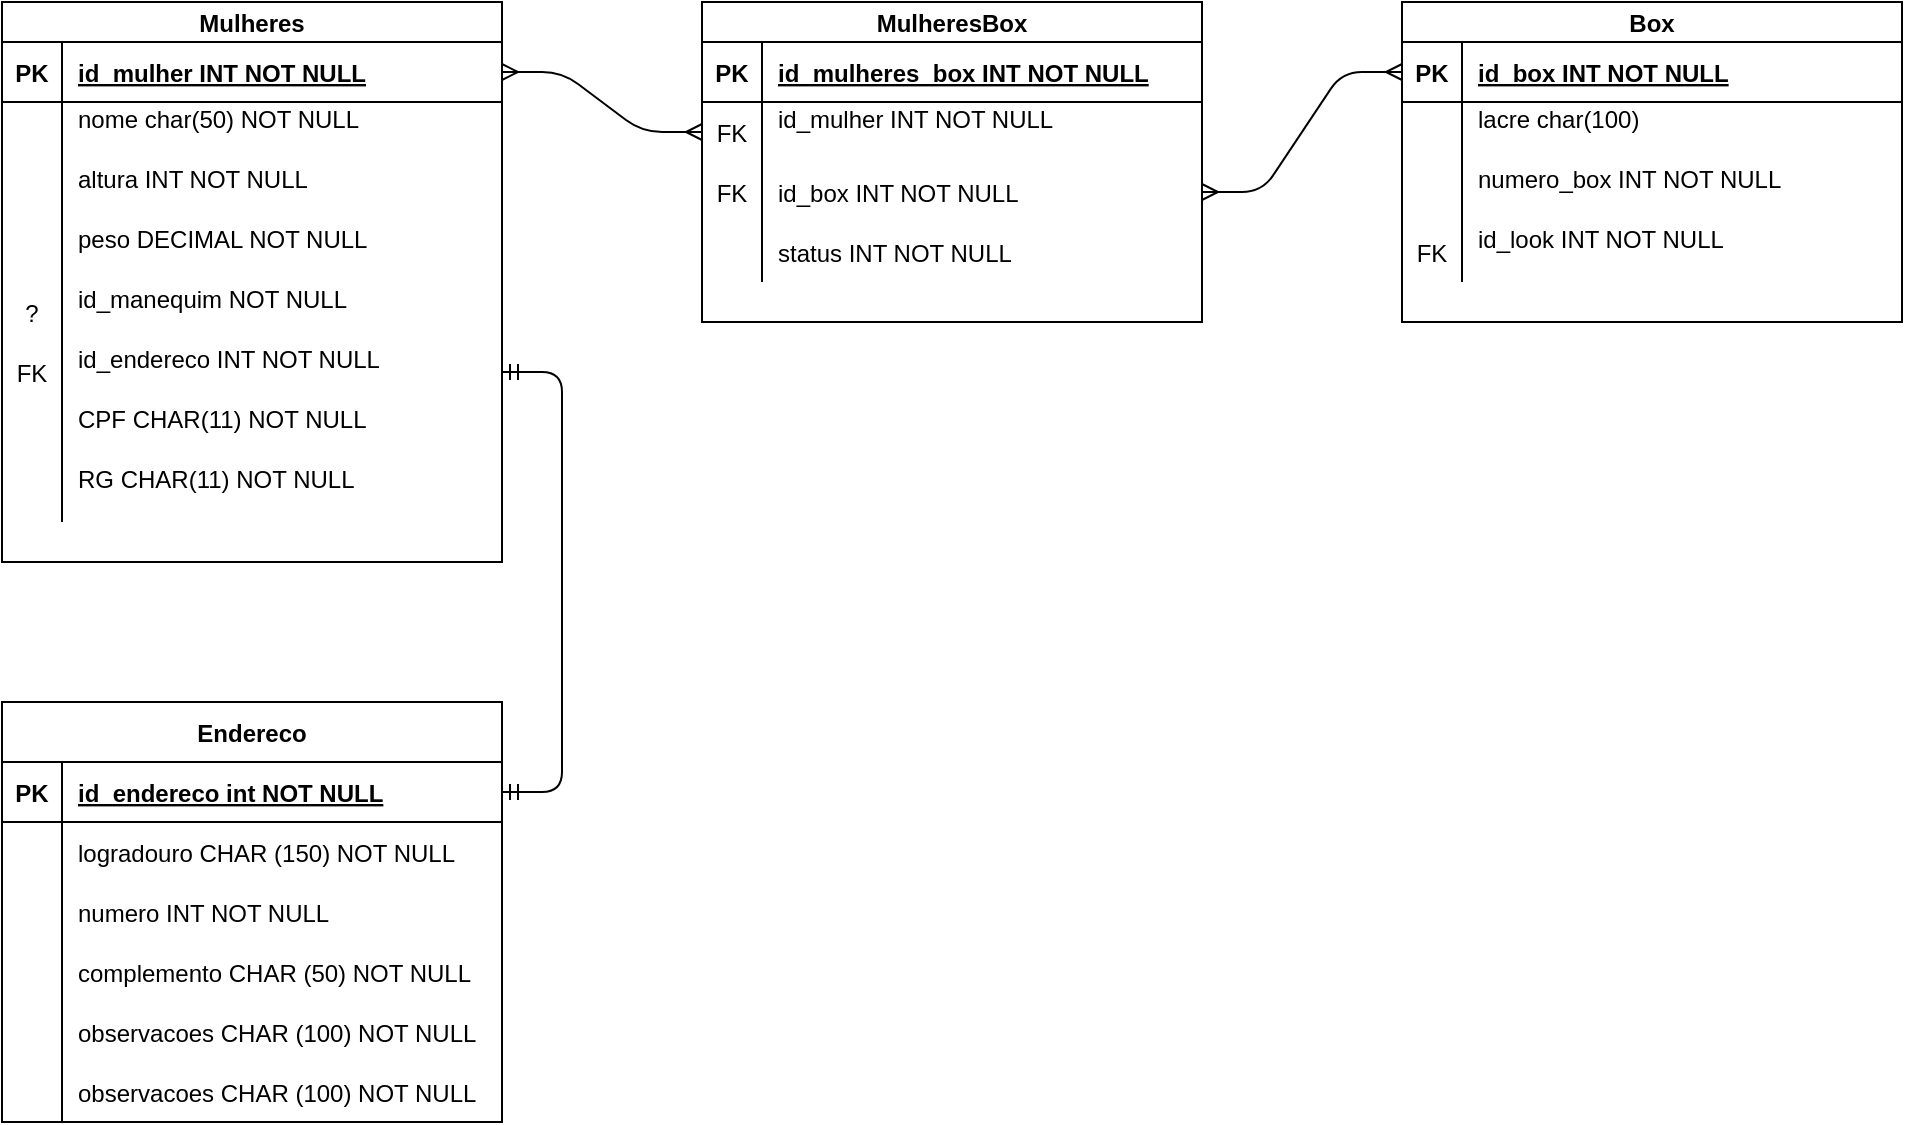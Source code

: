 <mxfile version="14.7.7" type="device"><diagram id="R2lEEEUBdFMjLlhIrx00" name="Page-1"><mxGraphModel dx="1067" dy="414" grid="1" gridSize="10" guides="1" tooltips="1" connect="1" arrows="1" fold="1" page="1" pageScale="1" pageWidth="850" pageHeight="1100" math="0" shadow="0" extFonts="Permanent Marker^https://fonts.googleapis.com/css?family=Permanent+Marker"><root><mxCell id="0"/><mxCell id="1" parent="0"/><mxCell id="C-vyLk0tnHw3VtMMgP7b-23" value="Mulheres" style="shape=table;startSize=20;container=1;collapsible=1;childLayout=tableLayout;fixedRows=1;rowLines=0;fontStyle=1;align=center;resizeLast=1;" parent="1" vertex="1"><mxGeometry x="150" y="120" width="250" height="280" as="geometry"/></mxCell><mxCell id="C-vyLk0tnHw3VtMMgP7b-24" value="" style="shape=partialRectangle;collapsible=0;dropTarget=0;pointerEvents=0;fillColor=none;points=[[0,0.5],[1,0.5]];portConstraint=eastwest;top=0;left=0;right=0;bottom=1;" parent="C-vyLk0tnHw3VtMMgP7b-23" vertex="1"><mxGeometry y="20" width="250" height="30" as="geometry"/></mxCell><mxCell id="C-vyLk0tnHw3VtMMgP7b-25" value="PK" style="shape=partialRectangle;overflow=hidden;connectable=0;fillColor=none;top=0;left=0;bottom=0;right=0;fontStyle=1;" parent="C-vyLk0tnHw3VtMMgP7b-24" vertex="1"><mxGeometry width="30" height="30" as="geometry"/></mxCell><mxCell id="C-vyLk0tnHw3VtMMgP7b-26" value="id_mulher INT NOT NULL" style="shape=partialRectangle;overflow=hidden;connectable=0;fillColor=none;top=0;left=0;bottom=0;right=0;align=left;spacingLeft=6;fontStyle=5;" parent="C-vyLk0tnHw3VtMMgP7b-24" vertex="1"><mxGeometry x="30" width="220" height="30" as="geometry"/></mxCell><mxCell id="C-vyLk0tnHw3VtMMgP7b-27" value="" style="shape=partialRectangle;collapsible=0;dropTarget=0;pointerEvents=0;fillColor=none;points=[[0,0.5],[1,0.5]];portConstraint=eastwest;top=0;left=0;right=0;bottom=0;" parent="C-vyLk0tnHw3VtMMgP7b-23" vertex="1"><mxGeometry y="50" width="250" height="30" as="geometry"/></mxCell><mxCell id="C-vyLk0tnHw3VtMMgP7b-28" value="" style="shape=partialRectangle;overflow=hidden;connectable=0;fillColor=none;top=0;left=0;bottom=0;right=0;" parent="C-vyLk0tnHw3VtMMgP7b-27" vertex="1"><mxGeometry width="30" height="30" as="geometry"/></mxCell><mxCell id="C-vyLk0tnHw3VtMMgP7b-29" value="nome char(50) NOT NULL &#10;" style="shape=partialRectangle;overflow=hidden;connectable=0;fillColor=none;top=0;left=0;bottom=0;right=0;align=left;spacingLeft=6;" parent="C-vyLk0tnHw3VtMMgP7b-27" vertex="1"><mxGeometry x="30" width="220" height="30" as="geometry"/></mxCell><mxCell id="PfTtrniRCKzs-LPBzUzw-1" value="" style="shape=partialRectangle;collapsible=0;dropTarget=0;pointerEvents=0;fillColor=none;points=[[0,0.5],[1,0.5]];portConstraint=eastwest;top=0;left=0;right=0;bottom=0;" vertex="1" parent="C-vyLk0tnHw3VtMMgP7b-23"><mxGeometry y="80" width="250" height="30" as="geometry"/></mxCell><mxCell id="PfTtrniRCKzs-LPBzUzw-2" value="" style="shape=partialRectangle;overflow=hidden;connectable=0;fillColor=none;top=0;left=0;bottom=0;right=0;" vertex="1" parent="PfTtrniRCKzs-LPBzUzw-1"><mxGeometry width="30" height="30" as="geometry"/></mxCell><mxCell id="PfTtrniRCKzs-LPBzUzw-3" value="altura INT NOT NULL &#10;" style="shape=partialRectangle;overflow=hidden;connectable=0;fillColor=none;top=0;left=0;bottom=0;right=0;align=left;spacingLeft=6;" vertex="1" parent="PfTtrniRCKzs-LPBzUzw-1"><mxGeometry x="30" width="220" height="30" as="geometry"/></mxCell><mxCell id="PfTtrniRCKzs-LPBzUzw-4" value="" style="shape=partialRectangle;collapsible=0;dropTarget=0;pointerEvents=0;fillColor=none;points=[[0,0.5],[1,0.5]];portConstraint=eastwest;top=0;left=0;right=0;bottom=0;" vertex="1" parent="C-vyLk0tnHw3VtMMgP7b-23"><mxGeometry y="110" width="250" height="30" as="geometry"/></mxCell><mxCell id="PfTtrniRCKzs-LPBzUzw-5" value="" style="shape=partialRectangle;overflow=hidden;connectable=0;fillColor=none;top=0;left=0;bottom=0;right=0;" vertex="1" parent="PfTtrniRCKzs-LPBzUzw-4"><mxGeometry width="30" height="30" as="geometry"/></mxCell><mxCell id="PfTtrniRCKzs-LPBzUzw-6" value="peso DECIMAL NOT NULL &#10;" style="shape=partialRectangle;overflow=hidden;connectable=0;fillColor=none;top=0;left=0;bottom=0;right=0;align=left;spacingLeft=6;" vertex="1" parent="PfTtrniRCKzs-LPBzUzw-4"><mxGeometry x="30" width="220" height="30" as="geometry"/></mxCell><mxCell id="PfTtrniRCKzs-LPBzUzw-7" value="" style="shape=partialRectangle;collapsible=0;dropTarget=0;pointerEvents=0;fillColor=none;points=[[0,0.5],[1,0.5]];portConstraint=eastwest;top=0;left=0;right=0;bottom=0;" vertex="1" parent="C-vyLk0tnHw3VtMMgP7b-23"><mxGeometry y="140" width="250" height="30" as="geometry"/></mxCell><mxCell id="PfTtrniRCKzs-LPBzUzw-8" value="?" style="shape=partialRectangle;overflow=hidden;connectable=0;fillColor=none;top=0;left=0;bottom=0;right=0;" vertex="1" parent="PfTtrniRCKzs-LPBzUzw-7"><mxGeometry width="30" height="30" as="geometry"/></mxCell><mxCell id="PfTtrniRCKzs-LPBzUzw-9" value="id_manequim NOT NULL &#10;" style="shape=partialRectangle;overflow=hidden;connectable=0;fillColor=none;top=0;left=0;bottom=0;right=0;align=left;spacingLeft=6;" vertex="1" parent="PfTtrniRCKzs-LPBzUzw-7"><mxGeometry x="30" width="220" height="30" as="geometry"/></mxCell><mxCell id="PfTtrniRCKzs-LPBzUzw-10" value="" style="shape=partialRectangle;collapsible=0;dropTarget=0;pointerEvents=0;fillColor=none;points=[[0,0.5],[1,0.5]];portConstraint=eastwest;top=0;left=0;right=0;bottom=0;" vertex="1" parent="C-vyLk0tnHw3VtMMgP7b-23"><mxGeometry y="170" width="250" height="30" as="geometry"/></mxCell><mxCell id="PfTtrniRCKzs-LPBzUzw-11" value="FK" style="shape=partialRectangle;overflow=hidden;connectable=0;fillColor=none;top=0;left=0;bottom=0;right=0;" vertex="1" parent="PfTtrniRCKzs-LPBzUzw-10"><mxGeometry width="30" height="30" as="geometry"/></mxCell><mxCell id="PfTtrniRCKzs-LPBzUzw-12" value="id_endereco INT NOT NULL &#10;" style="shape=partialRectangle;overflow=hidden;connectable=0;fillColor=none;top=0;left=0;bottom=0;right=0;align=left;spacingLeft=6;" vertex="1" parent="PfTtrniRCKzs-LPBzUzw-10"><mxGeometry x="30" width="220" height="30" as="geometry"/></mxCell><mxCell id="PfTtrniRCKzs-LPBzUzw-57" value="" style="shape=partialRectangle;collapsible=0;dropTarget=0;pointerEvents=0;fillColor=none;points=[[0,0.5],[1,0.5]];portConstraint=eastwest;top=0;left=0;right=0;bottom=0;" vertex="1" parent="C-vyLk0tnHw3VtMMgP7b-23"><mxGeometry y="200" width="250" height="30" as="geometry"/></mxCell><mxCell id="PfTtrniRCKzs-LPBzUzw-58" value="" style="shape=partialRectangle;overflow=hidden;connectable=0;fillColor=none;top=0;left=0;bottom=0;right=0;" vertex="1" parent="PfTtrniRCKzs-LPBzUzw-57"><mxGeometry width="30" height="30" as="geometry"/></mxCell><mxCell id="PfTtrniRCKzs-LPBzUzw-59" value="CPF CHAR(11) NOT NULL &#10;" style="shape=partialRectangle;overflow=hidden;connectable=0;fillColor=none;top=0;left=0;bottom=0;right=0;align=left;spacingLeft=6;" vertex="1" parent="PfTtrniRCKzs-LPBzUzw-57"><mxGeometry x="30" width="220" height="30" as="geometry"/></mxCell><mxCell id="PfTtrniRCKzs-LPBzUzw-60" value="" style="shape=partialRectangle;collapsible=0;dropTarget=0;pointerEvents=0;fillColor=none;points=[[0,0.5],[1,0.5]];portConstraint=eastwest;top=0;left=0;right=0;bottom=0;" vertex="1" parent="C-vyLk0tnHw3VtMMgP7b-23"><mxGeometry y="230" width="250" height="30" as="geometry"/></mxCell><mxCell id="PfTtrniRCKzs-LPBzUzw-61" value="" style="shape=partialRectangle;overflow=hidden;connectable=0;fillColor=none;top=0;left=0;bottom=0;right=0;" vertex="1" parent="PfTtrniRCKzs-LPBzUzw-60"><mxGeometry width="30" height="30" as="geometry"/></mxCell><mxCell id="PfTtrniRCKzs-LPBzUzw-62" value="RG CHAR(11) NOT NULL &#10;" style="shape=partialRectangle;overflow=hidden;connectable=0;fillColor=none;top=0;left=0;bottom=0;right=0;align=left;spacingLeft=6;" vertex="1" parent="PfTtrniRCKzs-LPBzUzw-60"><mxGeometry x="30" width="220" height="30" as="geometry"/></mxCell><mxCell id="PfTtrniRCKzs-LPBzUzw-13" value="Endereco" style="shape=table;startSize=30;container=1;collapsible=1;childLayout=tableLayout;fixedRows=1;rowLines=0;fontStyle=1;align=center;resizeLast=1;" vertex="1" parent="1"><mxGeometry x="150" y="470" width="250" height="210" as="geometry"/></mxCell><mxCell id="PfTtrniRCKzs-LPBzUzw-14" value="" style="shape=partialRectangle;collapsible=0;dropTarget=0;pointerEvents=0;fillColor=none;points=[[0,0.5],[1,0.5]];portConstraint=eastwest;top=0;left=0;right=0;bottom=1;" vertex="1" parent="PfTtrniRCKzs-LPBzUzw-13"><mxGeometry y="30" width="250" height="30" as="geometry"/></mxCell><mxCell id="PfTtrniRCKzs-LPBzUzw-15" value="PK" style="shape=partialRectangle;overflow=hidden;connectable=0;fillColor=none;top=0;left=0;bottom=0;right=0;fontStyle=1;" vertex="1" parent="PfTtrniRCKzs-LPBzUzw-14"><mxGeometry width="30" height="30" as="geometry"/></mxCell><mxCell id="PfTtrniRCKzs-LPBzUzw-16" value="id_endereco int NOT NULL " style="shape=partialRectangle;overflow=hidden;connectable=0;fillColor=none;top=0;left=0;bottom=0;right=0;align=left;spacingLeft=6;fontStyle=5;" vertex="1" parent="PfTtrniRCKzs-LPBzUzw-14"><mxGeometry x="30" width="220" height="30" as="geometry"/></mxCell><mxCell id="PfTtrniRCKzs-LPBzUzw-17" value="" style="shape=partialRectangle;collapsible=0;dropTarget=0;pointerEvents=0;fillColor=none;points=[[0,0.5],[1,0.5]];portConstraint=eastwest;top=0;left=0;right=0;bottom=0;" vertex="1" parent="PfTtrniRCKzs-LPBzUzw-13"><mxGeometry y="60" width="250" height="30" as="geometry"/></mxCell><mxCell id="PfTtrniRCKzs-LPBzUzw-18" value="" style="shape=partialRectangle;overflow=hidden;connectable=0;fillColor=none;top=0;left=0;bottom=0;right=0;" vertex="1" parent="PfTtrniRCKzs-LPBzUzw-17"><mxGeometry width="30" height="30" as="geometry"/></mxCell><mxCell id="PfTtrniRCKzs-LPBzUzw-19" value="logradouro CHAR (150) NOT NULL" style="shape=partialRectangle;overflow=hidden;connectable=0;fillColor=none;top=0;left=0;bottom=0;right=0;align=left;spacingLeft=6;" vertex="1" parent="PfTtrniRCKzs-LPBzUzw-17"><mxGeometry x="30" width="220" height="30" as="geometry"/></mxCell><mxCell id="PfTtrniRCKzs-LPBzUzw-23" value="" style="shape=partialRectangle;collapsible=0;dropTarget=0;pointerEvents=0;fillColor=none;points=[[0,0.5],[1,0.5]];portConstraint=eastwest;top=0;left=0;right=0;bottom=0;" vertex="1" parent="PfTtrniRCKzs-LPBzUzw-13"><mxGeometry y="90" width="250" height="30" as="geometry"/></mxCell><mxCell id="PfTtrniRCKzs-LPBzUzw-24" value="" style="shape=partialRectangle;overflow=hidden;connectable=0;fillColor=none;top=0;left=0;bottom=0;right=0;" vertex="1" parent="PfTtrniRCKzs-LPBzUzw-23"><mxGeometry width="30" height="30" as="geometry"/></mxCell><mxCell id="PfTtrniRCKzs-LPBzUzw-25" value="numero INT NOT NULL" style="shape=partialRectangle;overflow=hidden;connectable=0;fillColor=none;top=0;left=0;bottom=0;right=0;align=left;spacingLeft=6;" vertex="1" parent="PfTtrniRCKzs-LPBzUzw-23"><mxGeometry x="30" width="220" height="30" as="geometry"/></mxCell><mxCell id="PfTtrniRCKzs-LPBzUzw-26" value="" style="shape=partialRectangle;collapsible=0;dropTarget=0;pointerEvents=0;fillColor=none;points=[[0,0.5],[1,0.5]];portConstraint=eastwest;top=0;left=0;right=0;bottom=0;" vertex="1" parent="PfTtrniRCKzs-LPBzUzw-13"><mxGeometry y="120" width="250" height="30" as="geometry"/></mxCell><mxCell id="PfTtrniRCKzs-LPBzUzw-27" value="" style="shape=partialRectangle;overflow=hidden;connectable=0;fillColor=none;top=0;left=0;bottom=0;right=0;" vertex="1" parent="PfTtrniRCKzs-LPBzUzw-26"><mxGeometry width="30" height="30" as="geometry"/></mxCell><mxCell id="PfTtrniRCKzs-LPBzUzw-28" value="complemento CHAR (50) NOT NULL" style="shape=partialRectangle;overflow=hidden;connectable=0;fillColor=none;top=0;left=0;bottom=0;right=0;align=left;spacingLeft=6;" vertex="1" parent="PfTtrniRCKzs-LPBzUzw-26"><mxGeometry x="30" width="220" height="30" as="geometry"/></mxCell><mxCell id="PfTtrniRCKzs-LPBzUzw-29" value="" style="shape=partialRectangle;collapsible=0;dropTarget=0;pointerEvents=0;fillColor=none;points=[[0,0.5],[1,0.5]];portConstraint=eastwest;top=0;left=0;right=0;bottom=0;" vertex="1" parent="PfTtrniRCKzs-LPBzUzw-13"><mxGeometry y="150" width="250" height="30" as="geometry"/></mxCell><mxCell id="PfTtrniRCKzs-LPBzUzw-30" value="" style="shape=partialRectangle;overflow=hidden;connectable=0;fillColor=none;top=0;left=0;bottom=0;right=0;" vertex="1" parent="PfTtrniRCKzs-LPBzUzw-29"><mxGeometry width="30" height="30" as="geometry"/></mxCell><mxCell id="PfTtrniRCKzs-LPBzUzw-31" value="observacoes CHAR (100) NOT NULL" style="shape=partialRectangle;overflow=hidden;connectable=0;fillColor=none;top=0;left=0;bottom=0;right=0;align=left;spacingLeft=6;" vertex="1" parent="PfTtrniRCKzs-LPBzUzw-29"><mxGeometry x="30" width="220" height="30" as="geometry"/></mxCell><mxCell id="PfTtrniRCKzs-LPBzUzw-32" value="" style="shape=partialRectangle;collapsible=0;dropTarget=0;pointerEvents=0;fillColor=none;points=[[0,0.5],[1,0.5]];portConstraint=eastwest;top=0;left=0;right=0;bottom=0;" vertex="1" parent="PfTtrniRCKzs-LPBzUzw-13"><mxGeometry y="180" width="250" height="30" as="geometry"/></mxCell><mxCell id="PfTtrniRCKzs-LPBzUzw-33" value="" style="shape=partialRectangle;overflow=hidden;connectable=0;fillColor=none;top=0;left=0;bottom=0;right=0;" vertex="1" parent="PfTtrniRCKzs-LPBzUzw-32"><mxGeometry width="30" height="30" as="geometry"/></mxCell><mxCell id="PfTtrniRCKzs-LPBzUzw-34" value="observacoes CHAR (100) NOT NULL" style="shape=partialRectangle;overflow=hidden;connectable=0;fillColor=none;top=0;left=0;bottom=0;right=0;align=left;spacingLeft=6;" vertex="1" parent="PfTtrniRCKzs-LPBzUzw-32"><mxGeometry x="30" width="220" height="30" as="geometry"/></mxCell><mxCell id="PfTtrniRCKzs-LPBzUzw-37" value="" style="edgeStyle=entityRelationEdgeStyle;fontSize=12;html=1;endArrow=ERmandOne;startArrow=ERmandOne;exitX=1;exitY=0.5;exitDx=0;exitDy=0;entryX=1;entryY=0.5;entryDx=0;entryDy=0;" edge="1" parent="1" source="PfTtrniRCKzs-LPBzUzw-14" target="PfTtrniRCKzs-LPBzUzw-10"><mxGeometry width="100" height="100" relative="1" as="geometry"><mxPoint x="30" y="395" as="sourcePoint"/><mxPoint x="130" y="295" as="targetPoint"/></mxGeometry></mxCell><mxCell id="PfTtrniRCKzs-LPBzUzw-38" value="Box" style="shape=table;startSize=20;container=1;collapsible=1;childLayout=tableLayout;fixedRows=1;rowLines=0;fontStyle=1;align=center;resizeLast=1;" vertex="1" parent="1"><mxGeometry x="850" y="120" width="250" height="160" as="geometry"/></mxCell><mxCell id="PfTtrniRCKzs-LPBzUzw-39" value="" style="shape=partialRectangle;collapsible=0;dropTarget=0;pointerEvents=0;fillColor=none;points=[[0,0.5],[1,0.5]];portConstraint=eastwest;top=0;left=0;right=0;bottom=1;" vertex="1" parent="PfTtrniRCKzs-LPBzUzw-38"><mxGeometry y="20" width="250" height="30" as="geometry"/></mxCell><mxCell id="PfTtrniRCKzs-LPBzUzw-40" value="PK" style="shape=partialRectangle;overflow=hidden;connectable=0;fillColor=none;top=0;left=0;bottom=0;right=0;fontStyle=1;" vertex="1" parent="PfTtrniRCKzs-LPBzUzw-39"><mxGeometry width="30" height="30" as="geometry"/></mxCell><mxCell id="PfTtrniRCKzs-LPBzUzw-41" value="id_box INT NOT NULL" style="shape=partialRectangle;overflow=hidden;connectable=0;fillColor=none;top=0;left=0;bottom=0;right=0;align=left;spacingLeft=6;fontStyle=5;" vertex="1" parent="PfTtrniRCKzs-LPBzUzw-39"><mxGeometry x="30" width="220" height="30" as="geometry"/></mxCell><mxCell id="PfTtrniRCKzs-LPBzUzw-42" value="" style="shape=partialRectangle;collapsible=0;dropTarget=0;pointerEvents=0;fillColor=none;points=[[0,0.5],[1,0.5]];portConstraint=eastwest;top=0;left=0;right=0;bottom=0;" vertex="1" parent="PfTtrniRCKzs-LPBzUzw-38"><mxGeometry y="50" width="250" height="30" as="geometry"/></mxCell><mxCell id="PfTtrniRCKzs-LPBzUzw-43" value="" style="shape=partialRectangle;overflow=hidden;connectable=0;fillColor=none;top=0;left=0;bottom=0;right=0;" vertex="1" parent="PfTtrniRCKzs-LPBzUzw-42"><mxGeometry width="30" height="30" as="geometry"/></mxCell><mxCell id="PfTtrniRCKzs-LPBzUzw-44" value="lacre char(100)  &#10;" style="shape=partialRectangle;overflow=hidden;connectable=0;fillColor=none;top=0;left=0;bottom=0;right=0;align=left;spacingLeft=6;" vertex="1" parent="PfTtrniRCKzs-LPBzUzw-42"><mxGeometry x="30" width="220" height="30" as="geometry"/></mxCell><mxCell id="PfTtrniRCKzs-LPBzUzw-45" value="" style="shape=partialRectangle;collapsible=0;dropTarget=0;pointerEvents=0;fillColor=none;points=[[0,0.5],[1,0.5]];portConstraint=eastwest;top=0;left=0;right=0;bottom=0;" vertex="1" parent="PfTtrniRCKzs-LPBzUzw-38"><mxGeometry y="80" width="250" height="30" as="geometry"/></mxCell><mxCell id="PfTtrniRCKzs-LPBzUzw-46" value="" style="shape=partialRectangle;overflow=hidden;connectable=0;fillColor=none;top=0;left=0;bottom=0;right=0;" vertex="1" parent="PfTtrniRCKzs-LPBzUzw-45"><mxGeometry width="30" height="30" as="geometry"/></mxCell><mxCell id="PfTtrniRCKzs-LPBzUzw-47" value="numero_box INT NOT NULL &#10;" style="shape=partialRectangle;overflow=hidden;connectable=0;fillColor=none;top=0;left=0;bottom=0;right=0;align=left;spacingLeft=6;" vertex="1" parent="PfTtrniRCKzs-LPBzUzw-45"><mxGeometry x="30" width="220" height="30" as="geometry"/></mxCell><mxCell id="PfTtrniRCKzs-LPBzUzw-48" value="" style="shape=partialRectangle;collapsible=0;dropTarget=0;pointerEvents=0;fillColor=none;points=[[0,0.5],[1,0.5]];portConstraint=eastwest;top=0;left=0;right=0;bottom=0;" vertex="1" parent="PfTtrniRCKzs-LPBzUzw-38"><mxGeometry y="110" width="250" height="30" as="geometry"/></mxCell><mxCell id="PfTtrniRCKzs-LPBzUzw-49" value="FK" style="shape=partialRectangle;overflow=hidden;connectable=0;fillColor=none;top=0;left=0;bottom=0;right=0;" vertex="1" parent="PfTtrniRCKzs-LPBzUzw-48"><mxGeometry width="30" height="30" as="geometry"/></mxCell><mxCell id="PfTtrniRCKzs-LPBzUzw-50" value="id_look INT NOT NULL &#10;" style="shape=partialRectangle;overflow=hidden;connectable=0;fillColor=none;top=0;left=0;bottom=0;right=0;align=left;spacingLeft=6;" vertex="1" parent="PfTtrniRCKzs-LPBzUzw-48"><mxGeometry x="30" width="220" height="30" as="geometry"/></mxCell><mxCell id="PfTtrniRCKzs-LPBzUzw-63" value="" style="edgeStyle=entityRelationEdgeStyle;fontSize=12;html=1;endArrow=ERmany;startArrow=ERmany;entryX=0;entryY=0.5;entryDx=0;entryDy=0;exitX=1;exitY=0.5;exitDx=0;exitDy=0;" edge="1" parent="1" source="C-vyLk0tnHw3VtMMgP7b-24" target="PfTtrniRCKzs-LPBzUzw-72"><mxGeometry width="100" height="100" relative="1" as="geometry"><mxPoint x="360" y="340" as="sourcePoint"/><mxPoint x="460" y="240" as="targetPoint"/></mxGeometry></mxCell><mxCell id="PfTtrniRCKzs-LPBzUzw-68" value="MulheresBox" style="shape=table;startSize=20;container=1;collapsible=1;childLayout=tableLayout;fixedRows=1;rowLines=0;fontStyle=1;align=center;resizeLast=1;" vertex="1" parent="1"><mxGeometry x="500" y="120" width="250" height="160" as="geometry"/></mxCell><mxCell id="PfTtrniRCKzs-LPBzUzw-69" value="" style="shape=partialRectangle;collapsible=0;dropTarget=0;pointerEvents=0;fillColor=none;points=[[0,0.5],[1,0.5]];portConstraint=eastwest;top=0;left=0;right=0;bottom=1;" vertex="1" parent="PfTtrniRCKzs-LPBzUzw-68"><mxGeometry y="20" width="250" height="30" as="geometry"/></mxCell><mxCell id="PfTtrniRCKzs-LPBzUzw-70" value="PK" style="shape=partialRectangle;overflow=hidden;connectable=0;fillColor=none;top=0;left=0;bottom=0;right=0;fontStyle=1;" vertex="1" parent="PfTtrniRCKzs-LPBzUzw-69"><mxGeometry width="30" height="30" as="geometry"/></mxCell><mxCell id="PfTtrniRCKzs-LPBzUzw-71" value="id_mulheres_box INT NOT NULL" style="shape=partialRectangle;overflow=hidden;connectable=0;fillColor=none;top=0;left=0;bottom=0;right=0;align=left;spacingLeft=6;fontStyle=5;" vertex="1" parent="PfTtrniRCKzs-LPBzUzw-69"><mxGeometry x="30" width="220" height="30" as="geometry"/></mxCell><mxCell id="PfTtrniRCKzs-LPBzUzw-72" value="" style="shape=partialRectangle;collapsible=0;dropTarget=0;pointerEvents=0;fillColor=none;points=[[0,0.5],[1,0.5]];portConstraint=eastwest;top=0;left=0;right=0;bottom=0;" vertex="1" parent="PfTtrniRCKzs-LPBzUzw-68"><mxGeometry y="50" width="250" height="30" as="geometry"/></mxCell><mxCell id="PfTtrniRCKzs-LPBzUzw-73" value="FK" style="shape=partialRectangle;overflow=hidden;connectable=0;fillColor=none;top=0;left=0;bottom=0;right=0;" vertex="1" parent="PfTtrniRCKzs-LPBzUzw-72"><mxGeometry width="30" height="30" as="geometry"/></mxCell><mxCell id="PfTtrniRCKzs-LPBzUzw-74" value="id_mulher INT NOT NULL  &#10;" style="shape=partialRectangle;overflow=hidden;connectable=0;fillColor=none;top=0;left=0;bottom=0;right=0;align=left;spacingLeft=6;" vertex="1" parent="PfTtrniRCKzs-LPBzUzw-72"><mxGeometry x="30" width="220" height="30" as="geometry"/></mxCell><mxCell id="PfTtrniRCKzs-LPBzUzw-75" value="" style="shape=partialRectangle;collapsible=0;dropTarget=0;pointerEvents=0;fillColor=none;points=[[0,0.5],[1,0.5]];portConstraint=eastwest;top=0;left=0;right=0;bottom=0;" vertex="1" parent="PfTtrniRCKzs-LPBzUzw-68"><mxGeometry y="80" width="250" height="30" as="geometry"/></mxCell><mxCell id="PfTtrniRCKzs-LPBzUzw-76" value="FK" style="shape=partialRectangle;overflow=hidden;connectable=0;fillColor=none;top=0;left=0;bottom=0;right=0;" vertex="1" parent="PfTtrniRCKzs-LPBzUzw-75"><mxGeometry width="30" height="30" as="geometry"/></mxCell><mxCell id="PfTtrniRCKzs-LPBzUzw-77" value="id_box INT NOT NULL" style="shape=partialRectangle;overflow=hidden;connectable=0;fillColor=none;top=0;left=0;bottom=0;right=0;align=left;spacingLeft=6;" vertex="1" parent="PfTtrniRCKzs-LPBzUzw-75"><mxGeometry x="30" width="220" height="30" as="geometry"/></mxCell><mxCell id="PfTtrniRCKzs-LPBzUzw-86" value="" style="shape=partialRectangle;collapsible=0;dropTarget=0;pointerEvents=0;fillColor=none;points=[[0,0.5],[1,0.5]];portConstraint=eastwest;top=0;left=0;right=0;bottom=0;" vertex="1" parent="PfTtrniRCKzs-LPBzUzw-68"><mxGeometry y="110" width="250" height="30" as="geometry"/></mxCell><mxCell id="PfTtrniRCKzs-LPBzUzw-87" value="" style="shape=partialRectangle;overflow=hidden;connectable=0;fillColor=none;top=0;left=0;bottom=0;right=0;" vertex="1" parent="PfTtrniRCKzs-LPBzUzw-86"><mxGeometry width="30" height="30" as="geometry"/></mxCell><mxCell id="PfTtrniRCKzs-LPBzUzw-88" value="status INT NOT NULL" style="shape=partialRectangle;overflow=hidden;connectable=0;fillColor=none;top=0;left=0;bottom=0;right=0;align=left;spacingLeft=6;" vertex="1" parent="PfTtrniRCKzs-LPBzUzw-86"><mxGeometry x="30" width="220" height="30" as="geometry"/></mxCell><mxCell id="PfTtrniRCKzs-LPBzUzw-85" value="" style="edgeStyle=entityRelationEdgeStyle;fontSize=12;html=1;endArrow=ERmany;startArrow=ERmany;entryX=0;entryY=0.5;entryDx=0;entryDy=0;exitX=1;exitY=0.5;exitDx=0;exitDy=0;" edge="1" parent="1" source="PfTtrniRCKzs-LPBzUzw-75" target="PfTtrniRCKzs-LPBzUzw-39"><mxGeometry width="100" height="100" relative="1" as="geometry"><mxPoint x="490" y="300" as="sourcePoint"/><mxPoint x="590" y="200" as="targetPoint"/></mxGeometry></mxCell></root></mxGraphModel></diagram></mxfile>